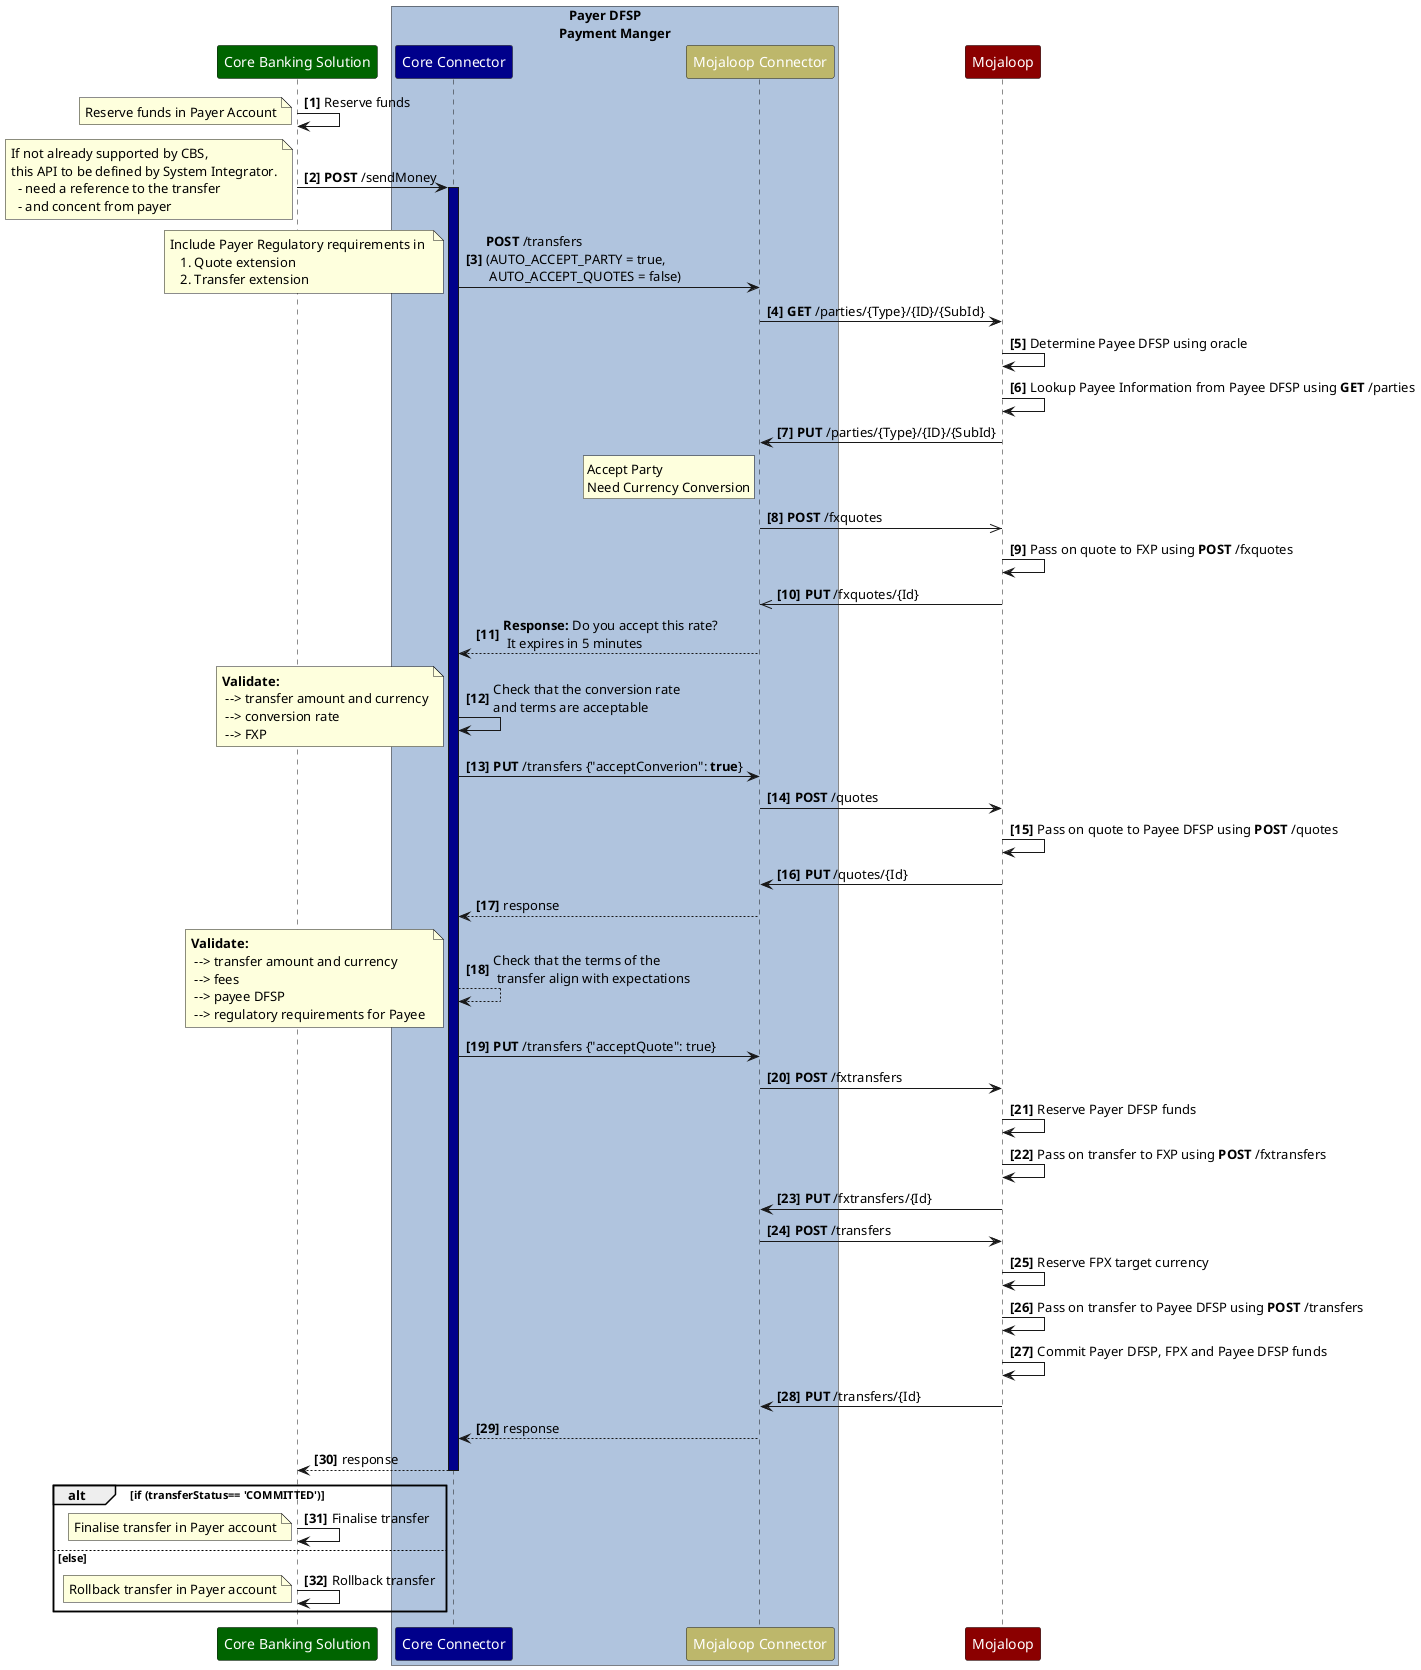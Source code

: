 @startuml PayerDFSPSingleIntegrationApiPattern
/'*****
--------------
******'/

skinparam participant { 
  FontColor white
}
  participant "Core Banking Solution" as CBS #DarkGreen
box "   Payer DFSP\nPayment Manger" #LightSteelBlue
  participant "Core Connector" as CC  #DarkBlue
  participant "Mojaloop Connector" as MC #DarkKhaki
end box
participant "Mojaloop" as Switch #DarkRed

autonumber 1 1 "<b>[0]"


CBS->CBS: Reserve funds
note left
  Reserve funds in Payer Account
end note
CBS->CC: **POST** /sendMoney 
note left
  If not already supported by CBS, 
  this API to be defined by System Integrator.
    - need a reference to the transfer 
    - and concent from payer
end note
activate CC #DarkBlue
CC->MC: **POST** /transfers \n(AUTO_ACCEPT_PARTY = true,\n AUTO_ACCEPT_QUOTES = false)
note left
Include Payer Regulatory requirements in 
   1. Quote extension 
   2. Transfer extension 
end note
MC->Switch: **GET** /parties/{Type}/{ID}/{SubId}
Switch->Switch: Determine Payee DFSP using oracle
Switch->Switch: Lookup Payee Information from Payee DFSP using **GET** /parties
Switch->MC: **PUT** /parties/{Type}/{ID}/{SubId}
rnote left MC
  Accept Party
  Need Currency Conversion
endrnote
MC->>Switch: **POST** /fxquotes
Switch->Switch: Pass on quote to FXP using **POST** /fxquotes
Switch->>MC: **PUT** /fxquotes/{Id}
MC-->CC: **Response:** Do you accept this rate? \n It expires in 5 minutes
CC->CC: Check that the conversion rate \nand terms are acceptable
note left
  **Validate:**
   --> transfer amount and currency
   --> conversion rate
   --> FXP
end note  
CC->MC: **PUT** /transfers {"acceptConverion": **true**}
MC->Switch: **POST** /quotes
Switch->Switch: Pass on quote to Payee DFSP using **POST** /quotes
Switch->MC: **PUT** /quotes/{Id}
MC-->CC: response
CC-->CC: Check that the terms of the \n transfer align with expectations
note left
**Validate:**
 --> transfer amount and currency
 --> fees 
 --> payee DFSP
 --> regulatory requirements for Payee 
end note
CC->MC: **PUT** /transfers {"acceptQuote": true}
MC->Switch: **POST** /fxtransfers 
Switch->Switch: Reserve Payer DFSP funds
Switch->Switch: Pass on transfer to FXP using **POST** /fxtransfers
Switch->MC: **PUT** /fxtransfers/{Id}

MC->Switch: **POST** /transfers 
Switch->Switch: Reserve FPX target currency
Switch->Switch: Pass on transfer to Payee DFSP using **POST** /transfers
Switch->Switch: Commit Payer DFSP, FPX and Payee DFSP funds
Switch->MC: **PUT** /transfers/{Id}
MC-->CC: response
CC-->CBS: response
deactivate CC
alt if (transferStatus== 'COMMITTED')
CBS->CBS: Finalise transfer
note left
   Finalise transfer in Payer account
end note
else else
CBS->CBS: Rollback transfer
note left
   Rollback transfer in Payer account
end note
end 

@enduml